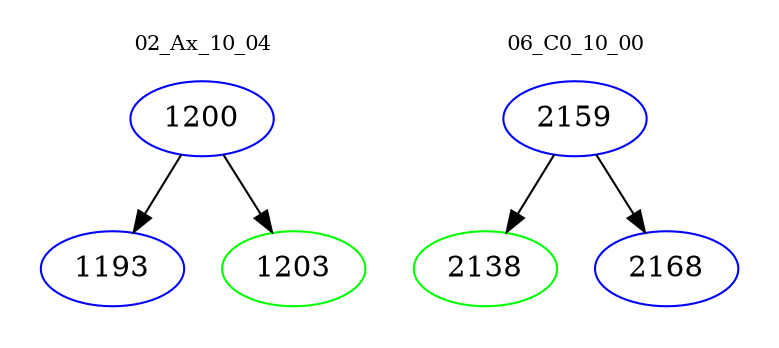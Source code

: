 digraph{
subgraph cluster_0 {
color = white
label = "02_Ax_10_04";
fontsize=10;
T0_1200 [label="1200", color="blue"]
T0_1200 -> T0_1193 [color="black"]
T0_1193 [label="1193", color="blue"]
T0_1200 -> T0_1203 [color="black"]
T0_1203 [label="1203", color="green"]
}
subgraph cluster_1 {
color = white
label = "06_C0_10_00";
fontsize=10;
T1_2159 [label="2159", color="blue"]
T1_2159 -> T1_2138 [color="black"]
T1_2138 [label="2138", color="green"]
T1_2159 -> T1_2168 [color="black"]
T1_2168 [label="2168", color="blue"]
}
}

